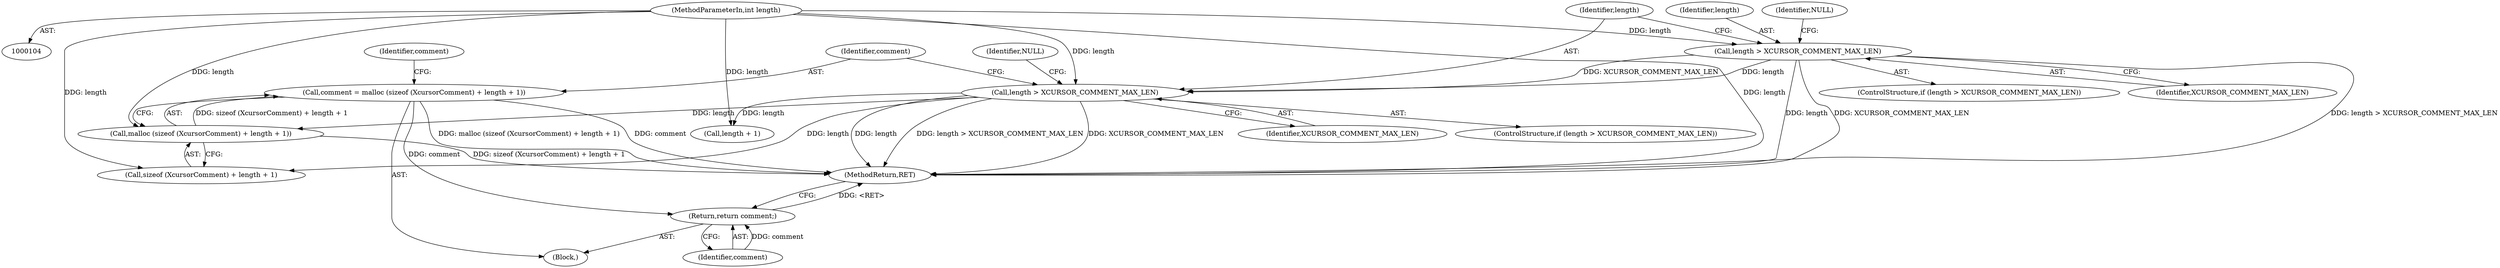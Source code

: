 digraph "0_xcursor_4794b5dd34688158fb51a2943032569d3780c4b8@API" {
"1000123" [label="(Call,comment = malloc (sizeof (XcursorComment) + length + 1))"];
"1000125" [label="(Call,malloc (sizeof (XcursorComment) + length + 1))"];
"1000118" [label="(Call,length > XCURSOR_COMMENT_MAX_LEN)"];
"1000110" [label="(Call,length > XCURSOR_COMMENT_MAX_LEN)"];
"1000106" [label="(MethodParameterIn,int length)"];
"1000139" [label="(Return,return comment;)"];
"1000106" [label="(MethodParameterIn,int length)"];
"1000140" [label="(Identifier,comment)"];
"1000112" [label="(Identifier,XCURSOR_COMMENT_MAX_LEN)"];
"1000139" [label="(Return,return comment;)"];
"1000122" [label="(Identifier,NULL)"];
"1000114" [label="(Identifier,NULL)"];
"1000126" [label="(Call,sizeof (XcursorComment) + length + 1)"];
"1000111" [label="(Identifier,length)"];
"1000118" [label="(Call,length > XCURSOR_COMMENT_MAX_LEN)"];
"1000125" [label="(Call,malloc (sizeof (XcursorComment) + length + 1))"];
"1000109" [label="(ControlStructure,if (length > XCURSOR_COMMENT_MAX_LEN))"];
"1000110" [label="(Call,length > XCURSOR_COMMENT_MAX_LEN)"];
"1000115" [label="(Block,)"];
"1000129" [label="(Call,length + 1)"];
"1000123" [label="(Call,comment = malloc (sizeof (XcursorComment) + length + 1))"];
"1000135" [label="(Identifier,comment)"];
"1000124" [label="(Identifier,comment)"];
"1000117" [label="(ControlStructure,if (length > XCURSOR_COMMENT_MAX_LEN))"];
"1000120" [label="(Identifier,XCURSOR_COMMENT_MAX_LEN)"];
"1000119" [label="(Identifier,length)"];
"1001171" [label="(MethodReturn,RET)"];
"1000123" -> "1000115"  [label="AST: "];
"1000123" -> "1000125"  [label="CFG: "];
"1000124" -> "1000123"  [label="AST: "];
"1000125" -> "1000123"  [label="AST: "];
"1000135" -> "1000123"  [label="CFG: "];
"1000123" -> "1001171"  [label="DDG: malloc (sizeof (XcursorComment) + length + 1)"];
"1000123" -> "1001171"  [label="DDG: comment"];
"1000125" -> "1000123"  [label="DDG: sizeof (XcursorComment) + length + 1"];
"1000123" -> "1000139"  [label="DDG: comment"];
"1000125" -> "1000126"  [label="CFG: "];
"1000126" -> "1000125"  [label="AST: "];
"1000125" -> "1001171"  [label="DDG: sizeof (XcursorComment) + length + 1"];
"1000118" -> "1000125"  [label="DDG: length"];
"1000106" -> "1000125"  [label="DDG: length"];
"1000118" -> "1000117"  [label="AST: "];
"1000118" -> "1000120"  [label="CFG: "];
"1000119" -> "1000118"  [label="AST: "];
"1000120" -> "1000118"  [label="AST: "];
"1000122" -> "1000118"  [label="CFG: "];
"1000124" -> "1000118"  [label="CFG: "];
"1000118" -> "1001171"  [label="DDG: length > XCURSOR_COMMENT_MAX_LEN"];
"1000118" -> "1001171"  [label="DDG: XCURSOR_COMMENT_MAX_LEN"];
"1000118" -> "1001171"  [label="DDG: length"];
"1000110" -> "1000118"  [label="DDG: length"];
"1000110" -> "1000118"  [label="DDG: XCURSOR_COMMENT_MAX_LEN"];
"1000106" -> "1000118"  [label="DDG: length"];
"1000118" -> "1000126"  [label="DDG: length"];
"1000118" -> "1000129"  [label="DDG: length"];
"1000110" -> "1000109"  [label="AST: "];
"1000110" -> "1000112"  [label="CFG: "];
"1000111" -> "1000110"  [label="AST: "];
"1000112" -> "1000110"  [label="AST: "];
"1000114" -> "1000110"  [label="CFG: "];
"1000119" -> "1000110"  [label="CFG: "];
"1000110" -> "1001171"  [label="DDG: XCURSOR_COMMENT_MAX_LEN"];
"1000110" -> "1001171"  [label="DDG: length > XCURSOR_COMMENT_MAX_LEN"];
"1000110" -> "1001171"  [label="DDG: length"];
"1000106" -> "1000110"  [label="DDG: length"];
"1000106" -> "1000104"  [label="AST: "];
"1000106" -> "1001171"  [label="DDG: length"];
"1000106" -> "1000126"  [label="DDG: length"];
"1000106" -> "1000129"  [label="DDG: length"];
"1000139" -> "1000115"  [label="AST: "];
"1000139" -> "1000140"  [label="CFG: "];
"1000140" -> "1000139"  [label="AST: "];
"1001171" -> "1000139"  [label="CFG: "];
"1000139" -> "1001171"  [label="DDG: <RET>"];
"1000140" -> "1000139"  [label="DDG: comment"];
}
